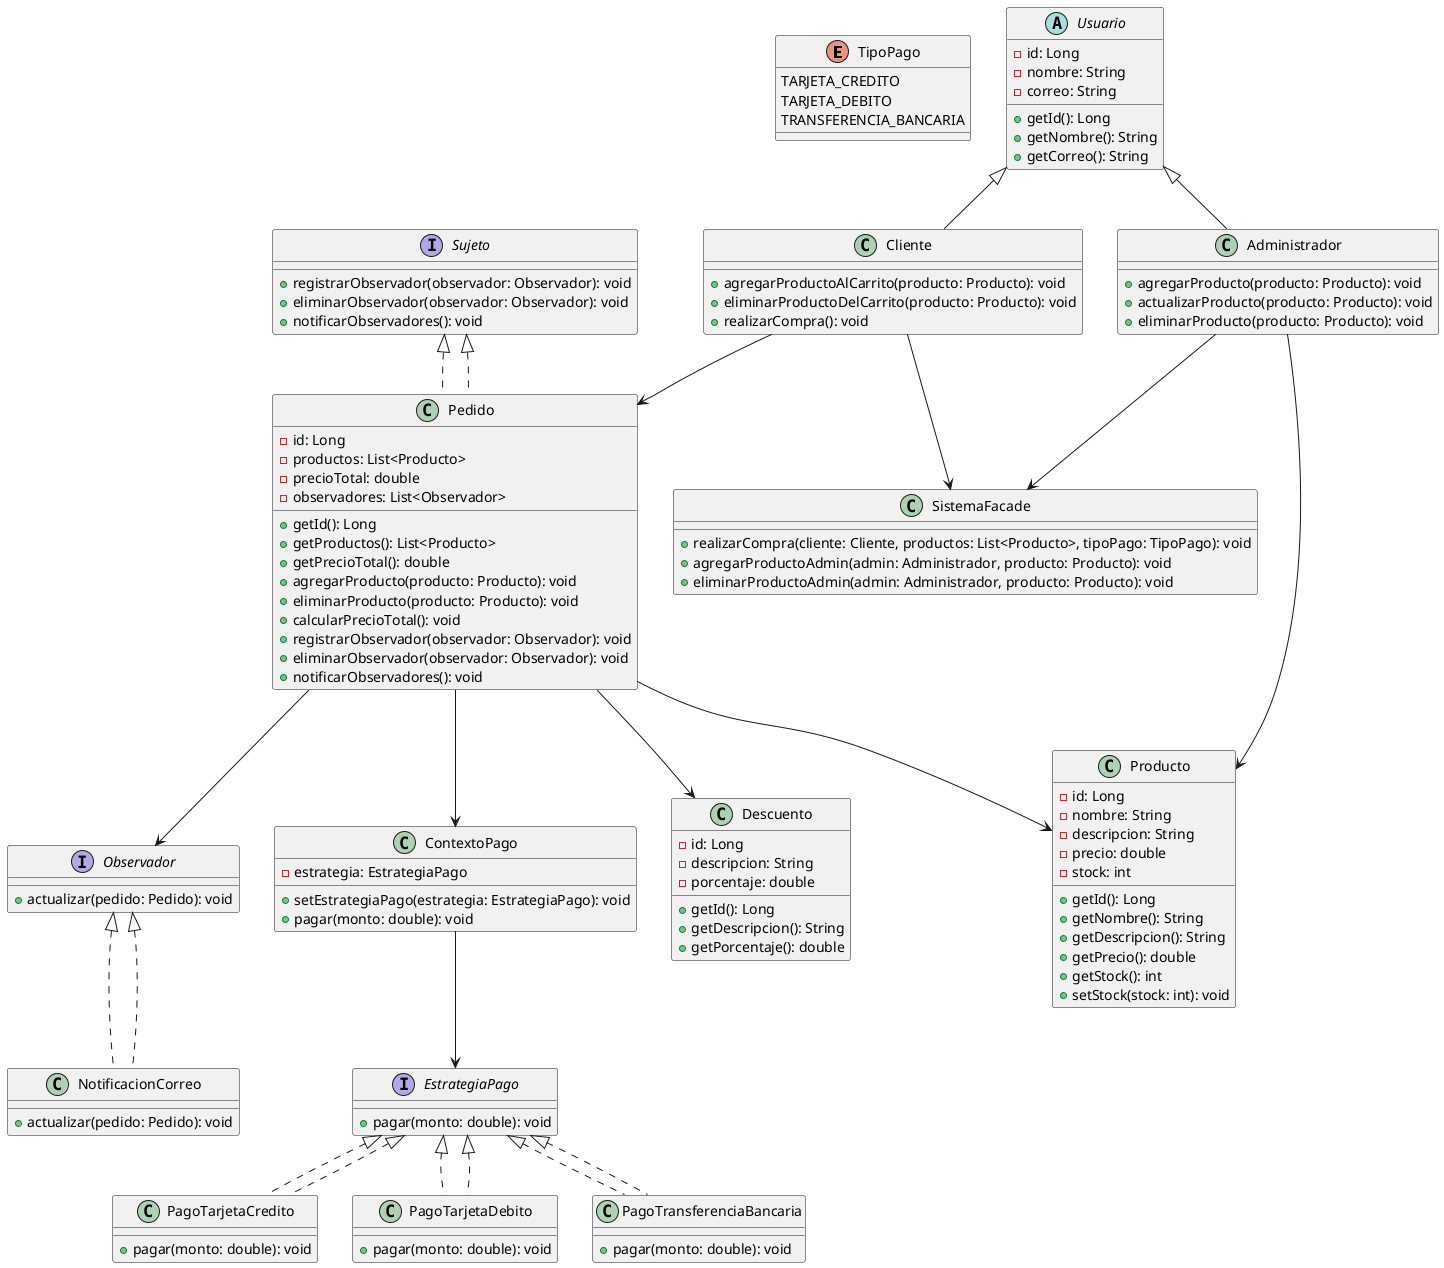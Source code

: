 @startuml iteracion1_VentaProductosLinea

' Enumeraciones
enum TipoPago {
    TARJETA_CREDITO
    TARJETA_DEBITO
    TRANSFERENCIA_BANCARIA
}

' Interfaces para patrones Observer y Strategy
interface EstrategiaPago {
    +pagar(monto: double): void
}

interface Observador {
    +actualizar(pedido: Pedido): void
}

interface Sujeto {
    +registrarObservador(observador: Observador): void
    +eliminarObservador(observador: Observador): void
    +notificarObservadores(): void
}

' Clases abstractas
abstract class Usuario {
    -id: Long
    -nombre: String
    -correo: String
    +getId(): Long
    +getNombre(): String
    +getCorreo(): String
}

' Clases concretas de Usuario
class Cliente extends Usuario {
    +agregarProductoAlCarrito(producto: Producto): void
    +eliminarProductoDelCarrito(producto: Producto): void
    +realizarCompra(): void
}

class Administrador extends Usuario {
    +agregarProducto(producto: Producto): void
    +actualizarProducto(producto: Producto): void
    +eliminarProducto(producto: Producto): void
}

' Clase Producto
class Producto {
    -id: Long
    -nombre: String
    -descripcion: String
    -precio: double
    -stock: int
    +getId(): Long
    +getNombre(): String
    +getDescripcion(): String
    +getPrecio(): double
    +getStock(): int
    +setStock(stock: int): void
}

' Clase Pedido (implementa Sujeto del patrón Observer)
class Pedido implements Sujeto {
    -id: Long
    -productos: List<Producto>
    -precioTotal: double
    -observadores: List<Observador>
    +getId(): Long
    +getProductos(): List<Producto>
    +getPrecioTotal(): double
    +agregarProducto(producto: Producto): void
    +eliminarProducto(producto: Producto): void
    +calcularPrecioTotal(): void
    +registrarObservador(observador: Observador): void
    +eliminarObservador(observador: Observador): void
    +notificarObservadores(): void
}

' Implementación del Observador (NotificacionCorreo)
class NotificacionCorreo implements Observador {
    +actualizar(pedido: Pedido): void
}

' Contexto y estrategias de pago (patrón Strategy)
class ContextoPago {
    -estrategia: EstrategiaPago
    +setEstrategiaPago(estrategia: EstrategiaPago): void
    +pagar(monto: double): void
}

class PagoTarjetaCredito implements EstrategiaPago {
    +pagar(monto: double): void
}

class PagoTarjetaDebito implements EstrategiaPago {
    +pagar(monto: double): void
}

class PagoTransferenciaBancaria implements EstrategiaPago {
    +pagar(monto: double): void
}

' Clase de Descuento
class Descuento {
    -id: Long
    -descripcion: String
    -porcentaje: double
    +getId(): Long
    +getDescripcion(): String
    +getPorcentaje(): double
}

' Clase Facade (opcional)
class SistemaFacade {
    +realizarCompra(cliente: Cliente, productos: List<Producto>, tipoPago: TipoPago): void
    +agregarProductoAdmin(admin: Administrador, producto: Producto): void
    +eliminarProductoAdmin(admin: Administrador, producto: Producto): void
}

' Relaciones de clases
Cliente --> Pedido
Administrador --> Producto
Pedido --> Producto
Pedido --> Descuento
Pedido --> ContextoPago
ContextoPago --> EstrategiaPago
EstrategiaPago <|.. PagoTarjetaCredito
EstrategiaPago <|.. PagoTarjetaDebito
EstrategiaPago <|.. PagoTransferenciaBancaria
Pedido --> Observador
Observador <|.. NotificacionCorreo
Sujeto <|.. Pedido

' Relación de Cliente y Administrador con SistemaFacade (Facade opcional)
Cliente --> SistemaFacade
Administrador --> SistemaFacade

@enduml
Observador <|.. NotificacionCorreo
Sujeto <|.. Pedido

' Decorator Pattern
Descuento <|-- DescuentoBase
DescuentoBase <|-- DescuentoPorcentajeDecorator
DescuentoBase <|-- DescuentoFijoDecorator

' Relación de Cliente y Administrador con SistemaFacade (Facade opcional)
Cliente --> SistemaFacade
Administrador --> SistemaFacade

@enduml
